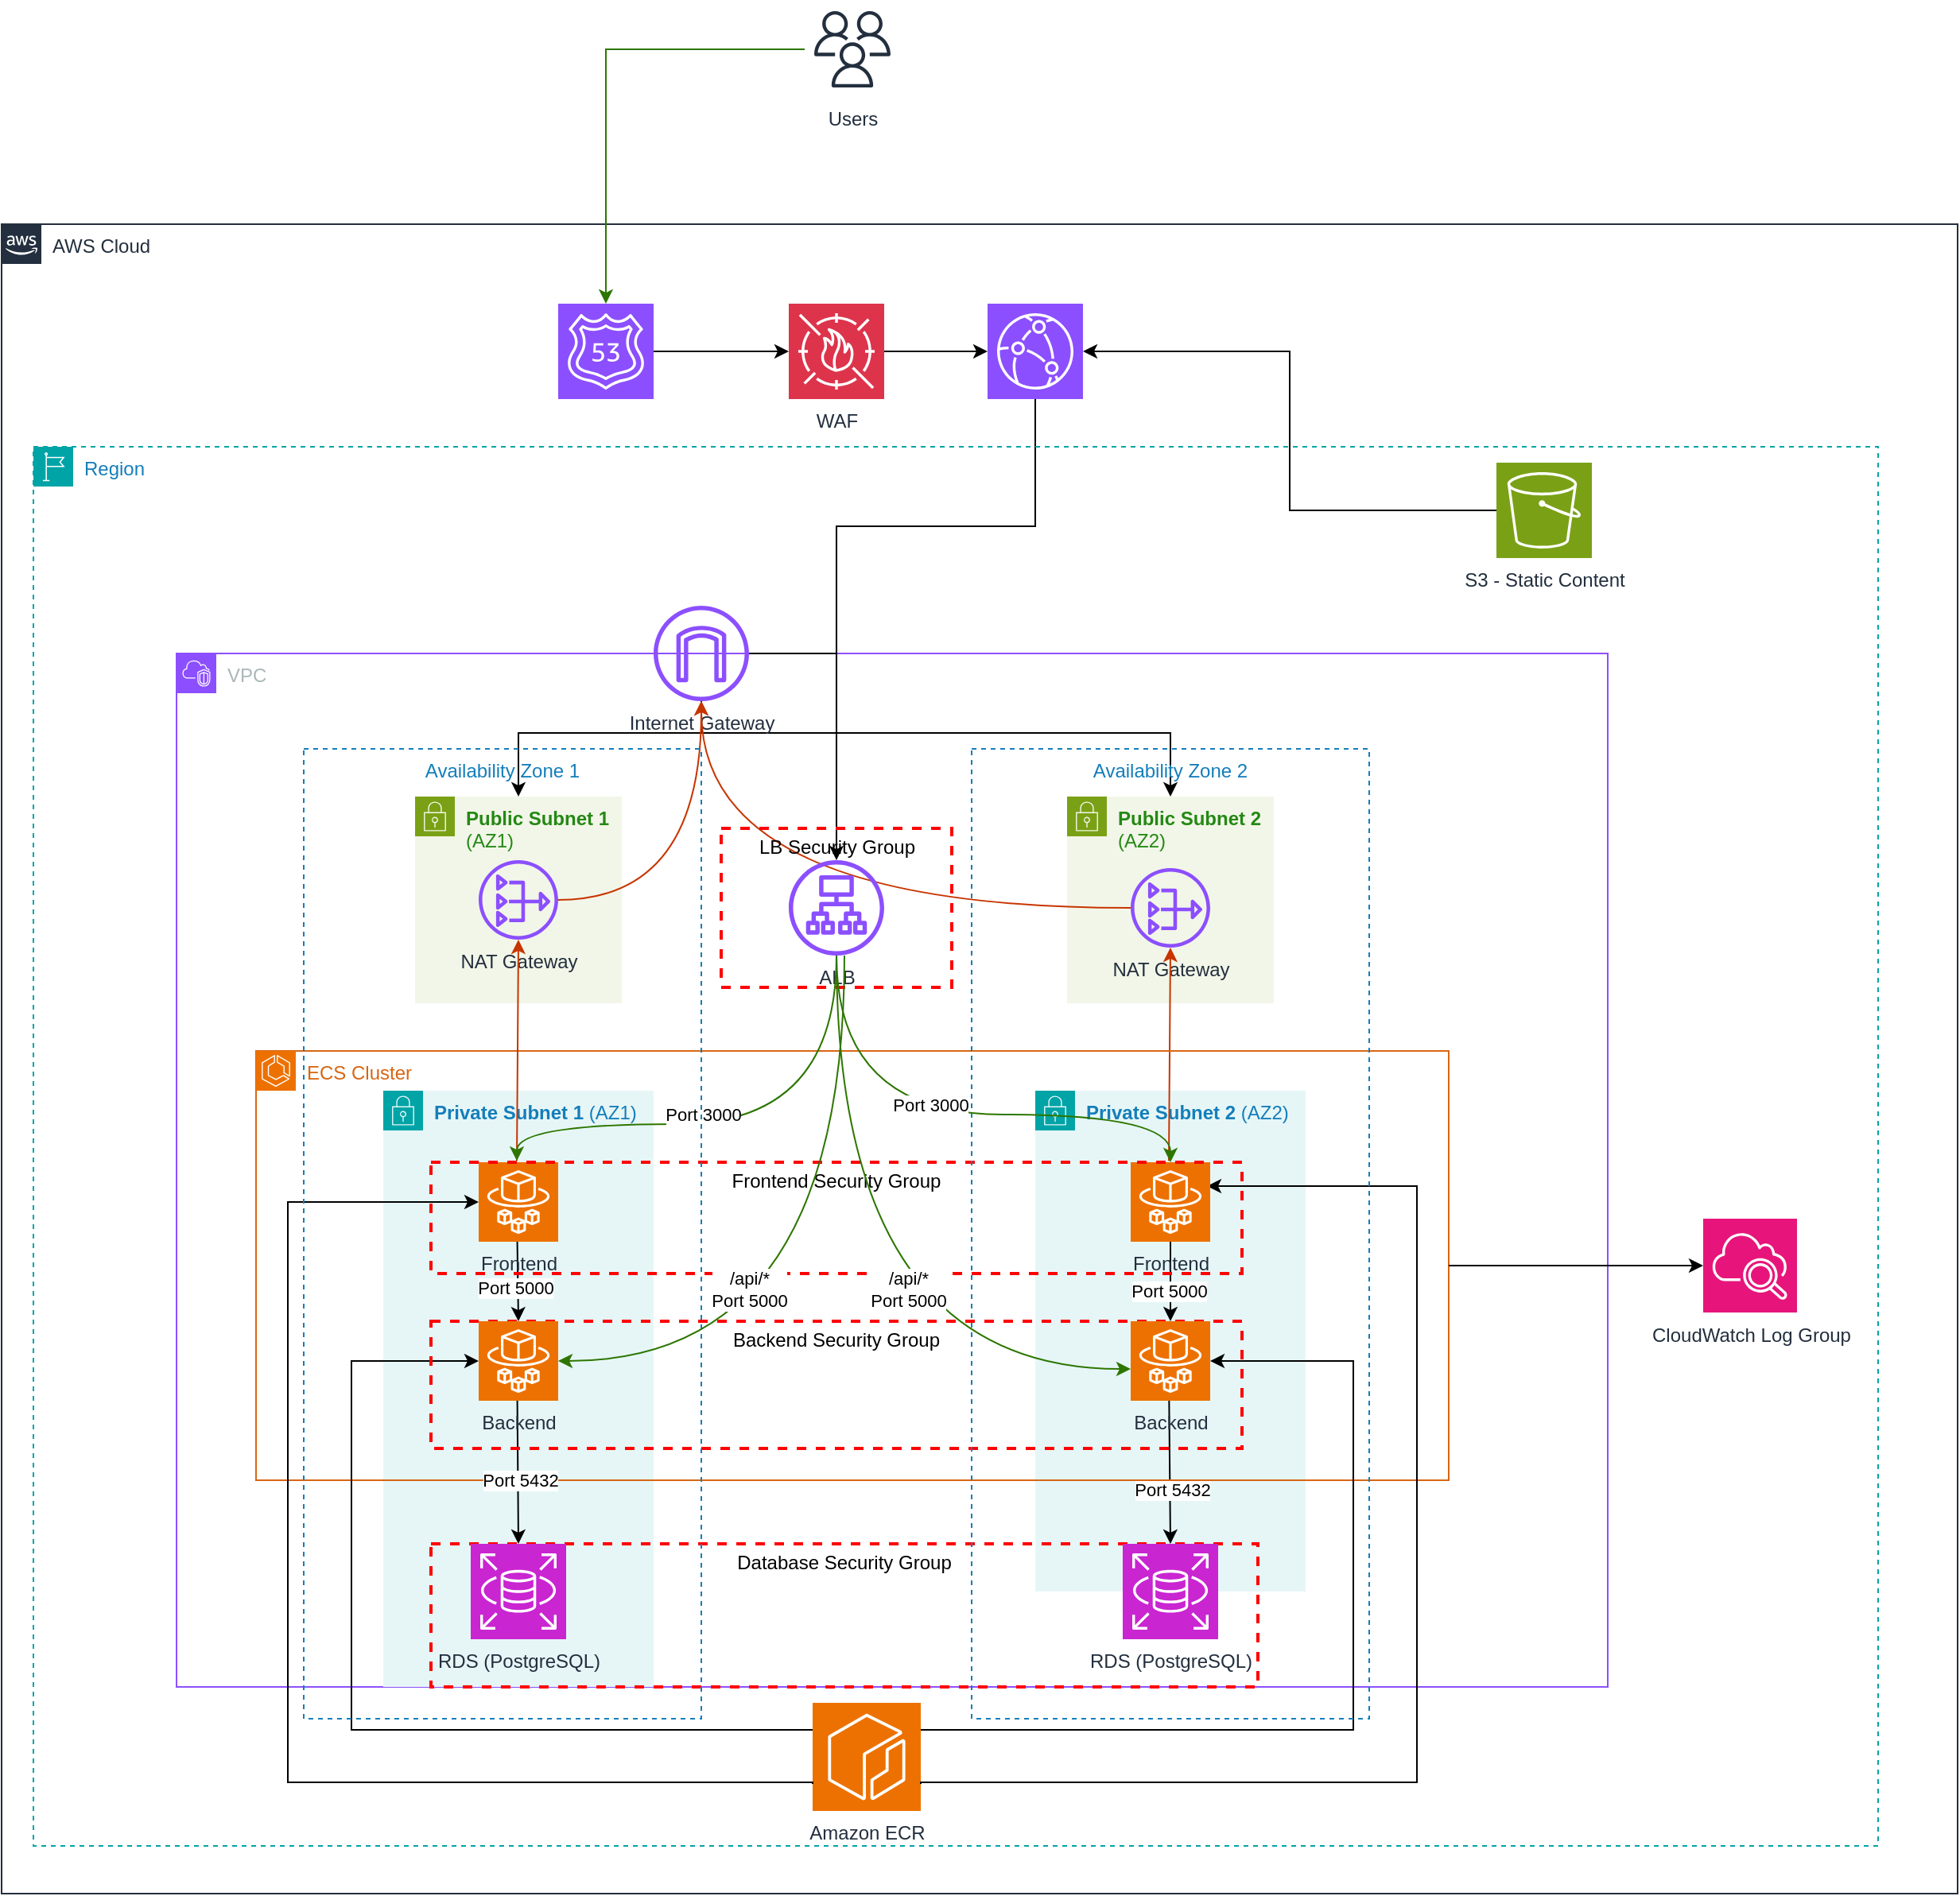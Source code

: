 <mxfile version="24.8.4">
  <diagram name="Page-1" id="Orn4dkLXJ0a9pTUKKvqa">
    <mxGraphModel dx="1777" dy="2013" grid="1" gridSize="10" guides="1" tooltips="1" connect="1" arrows="1" fold="1" page="1" pageScale="1" pageWidth="850" pageHeight="1100" math="0" shadow="0">
      <root>
        <mxCell id="0" />
        <mxCell id="1" parent="0" />
        <mxCell id="jKn0wdBY537JzAj7mOmA-48" value="AWS Cloud" style="points=[[0,0],[0.25,0],[0.5,0],[0.75,0],[1,0],[1,0.25],[1,0.5],[1,0.75],[1,1],[0.75,1],[0.5,1],[0.25,1],[0,1],[0,0.75],[0,0.5],[0,0.25]];outlineConnect=0;gradientColor=none;html=1;whiteSpace=wrap;fontSize=12;fontStyle=0;container=1;pointerEvents=0;collapsible=0;recursiveResize=0;shape=mxgraph.aws4.group;grIcon=mxgraph.aws4.group_aws_cloud_alt;strokeColor=#232F3E;fillColor=none;verticalAlign=top;align=left;spacingLeft=30;fontColor=#232F3E;dashed=0;" vertex="1" parent="1">
          <mxGeometry x="-110" y="-80" width="1230" height="1050" as="geometry" />
        </mxCell>
        <mxCell id="jKn0wdBY537JzAj7mOmA-49" value="Amazon ECR" style="sketch=0;points=[[0,0,0],[0.25,0,0],[0.5,0,0],[0.75,0,0],[1,0,0],[0,1,0],[0.25,1,0],[0.5,1,0],[0.75,1,0],[1,1,0],[0,0.25,0],[0,0.5,0],[0,0.75,0],[1,0.25,0],[1,0.5,0],[1,0.75,0]];outlineConnect=0;fontColor=#232F3E;fillColor=#ED7100;strokeColor=#ffffff;dashed=0;verticalLabelPosition=bottom;verticalAlign=top;align=center;html=1;fontSize=12;fontStyle=0;aspect=fixed;shape=mxgraph.aws4.resourceIcon;resIcon=mxgraph.aws4.ecr;" vertex="1" parent="jKn0wdBY537JzAj7mOmA-48">
          <mxGeometry x="510" y="930" width="68" height="68" as="geometry" />
        </mxCell>
        <mxCell id="jKn0wdBY537JzAj7mOmA-79" value="" style="edgeStyle=orthogonalEdgeStyle;rounded=0;orthogonalLoop=1;jettySize=auto;html=1;" edge="1" parent="jKn0wdBY537JzAj7mOmA-48" source="jKn0wdBY537JzAj7mOmA-68" target="jKn0wdBY537JzAj7mOmA-65">
          <mxGeometry relative="1" as="geometry" />
        </mxCell>
        <mxCell id="jKn0wdBY537JzAj7mOmA-68" value="WAF" style="sketch=0;points=[[0,0,0],[0.25,0,0],[0.5,0,0],[0.75,0,0],[1,0,0],[0,1,0],[0.25,1,0],[0.5,1,0],[0.75,1,0],[1,1,0],[0,0.25,0],[0,0.5,0],[0,0.75,0],[1,0.25,0],[1,0.5,0],[1,0.75,0]];outlineConnect=0;fontColor=#232F3E;fillColor=#DD344C;strokeColor=#ffffff;dashed=0;verticalLabelPosition=bottom;verticalAlign=top;align=center;html=1;fontSize=12;fontStyle=0;aspect=fixed;shape=mxgraph.aws4.resourceIcon;resIcon=mxgraph.aws4.waf;" vertex="1" parent="jKn0wdBY537JzAj7mOmA-48">
          <mxGeometry x="495" y="50" width="60" height="60" as="geometry" />
        </mxCell>
        <mxCell id="jKn0wdBY537JzAj7mOmA-1" value="VPC" style="points=[[0,0],[0.25,0],[0.5,0],[0.75,0],[1,0],[1,0.25],[1,0.5],[1,0.75],[1,1],[0.75,1],[0.5,1],[0.25,1],[0,1],[0,0.75],[0,0.5],[0,0.25]];outlineConnect=0;gradientColor=none;html=1;whiteSpace=wrap;fontSize=12;fontStyle=0;container=1;pointerEvents=0;collapsible=0;recursiveResize=0;shape=mxgraph.aws4.group;grIcon=mxgraph.aws4.group_vpc2;strokeColor=#8C4FFF;fillColor=none;verticalAlign=top;align=left;spacingLeft=30;fontColor=#AAB7B8;dashed=0;" vertex="1" parent="jKn0wdBY537JzAj7mOmA-48">
          <mxGeometry x="110" y="270" width="900" height="650" as="geometry" />
        </mxCell>
        <mxCell id="jKn0wdBY537JzAj7mOmA-5" value="&lt;strong&gt;Private Subnet 1&lt;/strong&gt; (AZ1)" style="points=[[0,0],[0.25,0],[0.5,0],[0.75,0],[1,0],[1,0.25],[1,0.5],[1,0.75],[1,1],[0.75,1],[0.5,1],[0.25,1],[0,1],[0,0.75],[0,0.5],[0,0.25]];outlineConnect=0;gradientColor=none;html=1;whiteSpace=wrap;fontSize=12;fontStyle=0;container=1;pointerEvents=0;collapsible=0;recursiveResize=0;shape=mxgraph.aws4.group;grIcon=mxgraph.aws4.group_security_group;grStroke=0;strokeColor=#00A4A6;fillColor=#E6F6F7;verticalAlign=top;align=left;spacingLeft=30;fontColor=#147EBA;dashed=0;" vertex="1" parent="jKn0wdBY537JzAj7mOmA-1">
          <mxGeometry x="130" y="275" width="170" height="375" as="geometry" />
        </mxCell>
        <mxCell id="jKn0wdBY537JzAj7mOmA-4" value="&lt;strong&gt;Private Subnet 2&lt;/strong&gt; (AZ2)" style="points=[[0,0],[0.25,0],[0.5,0],[0.75,0],[1,0],[1,0.25],[1,0.5],[1,0.75],[1,1],[0.75,1],[0.5,1],[0.25,1],[0,1],[0,0.75],[0,0.5],[0,0.25]];outlineConnect=0;gradientColor=none;html=1;whiteSpace=wrap;fontSize=12;fontStyle=0;container=1;pointerEvents=0;collapsible=0;recursiveResize=0;shape=mxgraph.aws4.group;grIcon=mxgraph.aws4.group_security_group;grStroke=0;strokeColor=#00A4A6;fillColor=#E6F6F7;verticalAlign=top;align=left;spacingLeft=30;fontColor=#147EBA;dashed=0;" vertex="1" parent="jKn0wdBY537JzAj7mOmA-1">
          <mxGeometry x="540" y="275" width="170" height="315" as="geometry" />
        </mxCell>
        <mxCell id="jKn0wdBY537JzAj7mOmA-41" value="" style="edgeStyle=orthogonalEdgeStyle;rounded=0;orthogonalLoop=1;jettySize=auto;html=1;" edge="1" parent="jKn0wdBY537JzAj7mOmA-4" target="jKn0wdBY537JzAj7mOmA-39">
          <mxGeometry relative="1" as="geometry">
            <mxPoint x="84" y="175.91" as="sourcePoint" />
          </mxGeometry>
        </mxCell>
        <mxCell id="jKn0wdBY537JzAj7mOmA-43" value="Port 5432" style="edgeLabel;html=1;align=center;verticalAlign=middle;resizable=0;points=[];" vertex="1" connectable="0" parent="jKn0wdBY537JzAj7mOmA-41">
          <mxGeometry x="0.379" y="1" relative="1" as="geometry">
            <mxPoint as="offset" />
          </mxGeometry>
        </mxCell>
        <mxCell id="jKn0wdBY537JzAj7mOmA-3" value="&lt;strong&gt;Public Subnet 1&lt;/strong&gt; (AZ1)" style="points=[[0,0],[0.25,0],[0.5,0],[0.75,0],[1,0],[1,0.25],[1,0.5],[1,0.75],[1,1],[0.75,1],[0.5,1],[0.25,1],[0,1],[0,0.75],[0,0.5],[0,0.25]];outlineConnect=0;gradientColor=none;html=1;whiteSpace=wrap;fontSize=12;fontStyle=0;container=1;pointerEvents=0;collapsible=0;recursiveResize=0;shape=mxgraph.aws4.group;grIcon=mxgraph.aws4.group_security_group;grStroke=0;strokeColor=#7AA116;fillColor=#F2F6E8;verticalAlign=top;align=left;spacingLeft=30;fontColor=#248814;dashed=0;" vertex="1" parent="jKn0wdBY537JzAj7mOmA-1">
          <mxGeometry x="150" y="90" width="130" height="130" as="geometry" />
        </mxCell>
        <mxCell id="jKn0wdBY537JzAj7mOmA-7" value="NAT Gateway" style="sketch=0;outlineConnect=0;fontColor=#232F3E;gradientColor=none;fillColor=#8C4FFF;strokeColor=none;dashed=0;verticalLabelPosition=bottom;verticalAlign=top;align=center;html=1;fontSize=12;fontStyle=0;aspect=fixed;pointerEvents=1;shape=mxgraph.aws4.nat_gateway;" vertex="1" parent="jKn0wdBY537JzAj7mOmA-3">
          <mxGeometry x="40" y="40" width="50" height="50" as="geometry" />
        </mxCell>
        <mxCell id="jKn0wdBY537JzAj7mOmA-2" value="&lt;strong&gt;Public Subnet 2&lt;/strong&gt; (AZ2)" style="points=[[0,0],[0.25,0],[0.5,0],[0.75,0],[1,0],[1,0.25],[1,0.5],[1,0.75],[1,1],[0.75,1],[0.5,1],[0.25,1],[0,1],[0,0.75],[0,0.5],[0,0.25]];outlineConnect=0;gradientColor=none;html=1;whiteSpace=wrap;fontSize=12;fontStyle=0;container=1;pointerEvents=0;collapsible=0;recursiveResize=0;shape=mxgraph.aws4.group;grIcon=mxgraph.aws4.group_security_group;grStroke=0;strokeColor=#7AA116;fillColor=#F2F6E8;verticalAlign=top;align=left;spacingLeft=30;fontColor=#248814;dashed=0;" vertex="1" parent="jKn0wdBY537JzAj7mOmA-1">
          <mxGeometry x="560" y="90" width="130" height="130" as="geometry" />
        </mxCell>
        <mxCell id="jKn0wdBY537JzAj7mOmA-8" value="NAT Gateway" style="sketch=0;outlineConnect=0;fontColor=#232F3E;gradientColor=none;fillColor=#8C4FFF;strokeColor=none;dashed=0;verticalLabelPosition=bottom;verticalAlign=top;align=center;html=1;fontSize=12;fontStyle=0;aspect=fixed;pointerEvents=1;shape=mxgraph.aws4.nat_gateway;" vertex="1" parent="jKn0wdBY537JzAj7mOmA-2">
          <mxGeometry x="40" y="45" width="50" height="50" as="geometry" />
        </mxCell>
        <mxCell id="jKn0wdBY537JzAj7mOmA-11" style="edgeStyle=orthogonalEdgeStyle;rounded=0;orthogonalLoop=1;jettySize=auto;html=1;" edge="1" parent="jKn0wdBY537JzAj7mOmA-1" source="jKn0wdBY537JzAj7mOmA-6" target="jKn0wdBY537JzAj7mOmA-3">
          <mxGeometry relative="1" as="geometry">
            <Array as="points">
              <mxPoint x="415" y="50" />
              <mxPoint x="215" y="50" />
            </Array>
          </mxGeometry>
        </mxCell>
        <mxCell id="jKn0wdBY537JzAj7mOmA-12" style="edgeStyle=orthogonalEdgeStyle;rounded=0;orthogonalLoop=1;jettySize=auto;html=1;" edge="1" parent="jKn0wdBY537JzAj7mOmA-1" source="jKn0wdBY537JzAj7mOmA-6" target="jKn0wdBY537JzAj7mOmA-2">
          <mxGeometry relative="1" as="geometry">
            <Array as="points">
              <mxPoint x="330" y="50" />
              <mxPoint x="625" y="50" />
            </Array>
          </mxGeometry>
        </mxCell>
        <mxCell id="jKn0wdBY537JzAj7mOmA-6" value="Internet Gateway" style="sketch=0;outlineConnect=0;fontColor=#232F3E;gradientColor=none;fillColor=#8C4FFF;strokeColor=none;dashed=0;verticalLabelPosition=bottom;verticalAlign=top;align=center;html=1;fontSize=12;fontStyle=0;aspect=fixed;pointerEvents=1;shape=mxgraph.aws4.internet_gateway;" vertex="1" parent="jKn0wdBY537JzAj7mOmA-1">
          <mxGeometry x="300" y="-30" width="60" height="60" as="geometry" />
        </mxCell>
        <mxCell id="jKn0wdBY537JzAj7mOmA-14" style="edgeStyle=orthogonalEdgeStyle;rounded=0;orthogonalLoop=1;jettySize=auto;html=1;fillColor=#fa6800;strokeColor=#C73500;" edge="1" parent="jKn0wdBY537JzAj7mOmA-1" target="jKn0wdBY537JzAj7mOmA-8">
          <mxGeometry relative="1" as="geometry">
            <mxPoint x="624" y="319.09" as="sourcePoint" />
          </mxGeometry>
        </mxCell>
        <mxCell id="jKn0wdBY537JzAj7mOmA-17" value="ECS Cluster" style="points=[[0,0],[0.25,0],[0.5,0],[0.75,0],[1,0],[1,0.25],[1,0.5],[1,0.75],[1,1],[0.75,1],[0.5,1],[0.25,1],[0,1],[0,0.75],[0,0.5],[0,0.25]];outlineConnect=0;gradientColor=none;html=1;whiteSpace=wrap;fontSize=12;fontStyle=0;container=1;pointerEvents=0;collapsible=0;recursiveResize=0;shape=mxgraph.aws4.group;grIcon=mxgraph.aws4.group_ec2_instance_contents;strokeColor=#D86613;fillColor=none;verticalAlign=top;align=left;spacingLeft=30;fontColor=#D86613;dashed=0;" vertex="1" parent="jKn0wdBY537JzAj7mOmA-1">
          <mxGeometry x="50" y="250" width="750" height="270" as="geometry" />
        </mxCell>
        <mxCell id="jKn0wdBY537JzAj7mOmA-15" value="" style="sketch=0;points=[[0,0,0],[0.25,0,0],[0.5,0,0],[0.75,0,0],[1,0,0],[0,1,0],[0.25,1,0],[0.5,1,0],[0.75,1,0],[1,1,0],[0,0.25,0],[0,0.5,0],[0,0.75,0],[1,0.25,0],[1,0.5,0],[1,0.75,0]];outlineConnect=0;fontColor=#232F3E;fillColor=#ED7100;strokeColor=#ffffff;dashed=0;verticalLabelPosition=bottom;verticalAlign=top;align=center;html=1;fontSize=12;fontStyle=0;aspect=fixed;shape=mxgraph.aws4.resourceIcon;resIcon=mxgraph.aws4.ecs;" vertex="1" parent="jKn0wdBY537JzAj7mOmA-17">
          <mxGeometry width="25" height="25" as="geometry" />
        </mxCell>
        <mxCell id="jKn0wdBY537JzAj7mOmA-71" value="" style="edgeStyle=orthogonalEdgeStyle;rounded=0;orthogonalLoop=1;jettySize=auto;html=1;entryX=0.5;entryY=0;entryDx=0;entryDy=0;entryPerimeter=0;" edge="1" parent="jKn0wdBY537JzAj7mOmA-17" target="jKn0wdBY537JzAj7mOmA-89">
          <mxGeometry relative="1" as="geometry">
            <mxPoint x="164" y="99.91" as="sourcePoint" />
            <mxPoint x="164" y="150.09" as="targetPoint" />
          </mxGeometry>
        </mxCell>
        <mxCell id="jKn0wdBY537JzAj7mOmA-97" value="Port 5000" style="edgeLabel;html=1;align=center;verticalAlign=middle;resizable=0;points=[];" vertex="1" connectable="0" parent="jKn0wdBY537JzAj7mOmA-71">
          <mxGeometry x="0.398" y="-2" relative="1" as="geometry">
            <mxPoint as="offset" />
          </mxGeometry>
        </mxCell>
        <mxCell id="jKn0wdBY537JzAj7mOmA-40" value="" style="edgeStyle=orthogonalEdgeStyle;rounded=0;orthogonalLoop=1;jettySize=auto;html=1;" edge="1" parent="jKn0wdBY537JzAj7mOmA-1" target="jKn0wdBY537JzAj7mOmA-38">
          <mxGeometry relative="1" as="geometry">
            <mxPoint x="214" y="430.91" as="sourcePoint" />
          </mxGeometry>
        </mxCell>
        <mxCell id="jKn0wdBY537JzAj7mOmA-42" value="Port 5432" style="edgeLabel;html=1;align=center;verticalAlign=middle;resizable=0;points=[];" vertex="1" connectable="0" parent="jKn0wdBY537JzAj7mOmA-40">
          <mxGeometry x="0.379" y="1" relative="1" as="geometry">
            <mxPoint as="offset" />
          </mxGeometry>
        </mxCell>
        <mxCell id="jKn0wdBY537JzAj7mOmA-59" style="edgeStyle=orthogonalEdgeStyle;rounded=0;orthogonalLoop=1;jettySize=auto;html=1;curved=1;fillColor=#fa6800;strokeColor=#C73500;" edge="1" parent="jKn0wdBY537JzAj7mOmA-1" source="jKn0wdBY537JzAj7mOmA-7" target="jKn0wdBY537JzAj7mOmA-6">
          <mxGeometry relative="1" as="geometry" />
        </mxCell>
        <mxCell id="jKn0wdBY537JzAj7mOmA-60" style="edgeStyle=orthogonalEdgeStyle;rounded=0;orthogonalLoop=1;jettySize=auto;html=1;curved=1;fillColor=#fa6800;strokeColor=#C73500;" edge="1" parent="jKn0wdBY537JzAj7mOmA-1" source="jKn0wdBY537JzAj7mOmA-8" target="jKn0wdBY537JzAj7mOmA-6">
          <mxGeometry relative="1" as="geometry" />
        </mxCell>
        <mxCell id="jKn0wdBY537JzAj7mOmA-13" style="edgeStyle=orthogonalEdgeStyle;rounded=0;orthogonalLoop=1;jettySize=auto;html=1;fillColor=#fa6800;strokeColor=#C73500;" edge="1" parent="jKn0wdBY537JzAj7mOmA-1" target="jKn0wdBY537JzAj7mOmA-7">
          <mxGeometry relative="1" as="geometry">
            <mxPoint x="214" y="319.09" as="sourcePoint" />
          </mxGeometry>
        </mxCell>
        <mxCell id="jKn0wdBY537JzAj7mOmA-10" value="ALB" style="sketch=0;outlineConnect=0;fontColor=#232F3E;gradientColor=none;fillColor=#8C4FFF;strokeColor=none;dashed=0;verticalLabelPosition=bottom;verticalAlign=top;align=center;html=1;fontSize=12;fontStyle=0;aspect=fixed;pointerEvents=1;shape=mxgraph.aws4.application_load_balancer;" vertex="1" parent="jKn0wdBY537JzAj7mOmA-1">
          <mxGeometry x="385" y="130" width="60" height="60" as="geometry" />
        </mxCell>
        <mxCell id="jKn0wdBY537JzAj7mOmA-28" style="edgeStyle=orthogonalEdgeStyle;rounded=0;orthogonalLoop=1;jettySize=auto;html=1;curved=1;fillColor=#60a917;strokeColor=#2D7600;" edge="1" parent="jKn0wdBY537JzAj7mOmA-1" source="jKn0wdBY537JzAj7mOmA-10">
          <mxGeometry relative="1" as="geometry">
            <mxPoint x="214" y="319.09" as="targetPoint" />
            <Array as="points">
              <mxPoint x="415" y="296" />
            </Array>
          </mxGeometry>
        </mxCell>
        <mxCell id="jKn0wdBY537JzAj7mOmA-34" value="Port 3000" style="edgeLabel;html=1;align=center;verticalAlign=middle;resizable=0;points=[];" vertex="1" connectable="0" parent="jKn0wdBY537JzAj7mOmA-28">
          <mxGeometry x="0.046" y="-6" relative="1" as="geometry">
            <mxPoint x="-18" as="offset" />
          </mxGeometry>
        </mxCell>
        <mxCell id="jKn0wdBY537JzAj7mOmA-50" style="edgeStyle=orthogonalEdgeStyle;rounded=0;orthogonalLoop=1;jettySize=auto;html=1;exitX=0;exitY=0.75;exitDx=0;exitDy=0;exitPerimeter=0;entryX=0;entryY=0.5;entryDx=0;entryDy=0;entryPerimeter=0;" edge="1" parent="jKn0wdBY537JzAj7mOmA-48" source="jKn0wdBY537JzAj7mOmA-49" target="jKn0wdBY537JzAj7mOmA-86">
          <mxGeometry relative="1" as="geometry">
            <mxPoint x="300" y="605.048" as="targetPoint" />
            <Array as="points">
              <mxPoint x="180" y="980" />
              <mxPoint x="180" y="615" />
            </Array>
          </mxGeometry>
        </mxCell>
        <mxCell id="jKn0wdBY537JzAj7mOmA-51" style="edgeStyle=orthogonalEdgeStyle;rounded=0;orthogonalLoop=1;jettySize=auto;html=1;exitX=0;exitY=0.25;exitDx=0;exitDy=0;exitPerimeter=0;entryX=0;entryY=0.5;entryDx=0;entryDy=0;entryPerimeter=0;" edge="1" parent="jKn0wdBY537JzAj7mOmA-48" source="jKn0wdBY537JzAj7mOmA-49" target="jKn0wdBY537JzAj7mOmA-89">
          <mxGeometry relative="1" as="geometry">
            <mxPoint x="300" y="686.0" as="targetPoint" />
            <Array as="points">
              <mxPoint x="220" y="947" />
              <mxPoint x="220" y="715" />
            </Array>
          </mxGeometry>
        </mxCell>
        <mxCell id="jKn0wdBY537JzAj7mOmA-52" style="edgeStyle=orthogonalEdgeStyle;rounded=0;orthogonalLoop=1;jettySize=auto;html=1;exitX=1;exitY=0.75;exitDx=0;exitDy=0;exitPerimeter=0;" edge="1" parent="jKn0wdBY537JzAj7mOmA-48" source="jKn0wdBY537JzAj7mOmA-49">
          <mxGeometry relative="1" as="geometry">
            <mxPoint x="758.0" y="605.048" as="targetPoint" />
            <Array as="points">
              <mxPoint x="890" y="980" />
              <mxPoint x="890" y="605" />
            </Array>
          </mxGeometry>
        </mxCell>
        <mxCell id="jKn0wdBY537JzAj7mOmA-62" style="edgeStyle=orthogonalEdgeStyle;rounded=0;orthogonalLoop=1;jettySize=auto;html=1;exitX=1;exitY=0.5;exitDx=0;exitDy=0;" edge="1" parent="jKn0wdBY537JzAj7mOmA-48" source="jKn0wdBY537JzAj7mOmA-17" target="jKn0wdBY537JzAj7mOmA-61">
          <mxGeometry relative="1" as="geometry" />
        </mxCell>
        <mxCell id="jKn0wdBY537JzAj7mOmA-69" style="edgeStyle=orthogonalEdgeStyle;rounded=0;orthogonalLoop=1;jettySize=auto;html=1;exitX=1;exitY=0.25;exitDx=0;exitDy=0;exitPerimeter=0;entryX=1;entryY=0.5;entryDx=0;entryDy=0;entryPerimeter=0;" edge="1" parent="jKn0wdBY537JzAj7mOmA-48" source="jKn0wdBY537JzAj7mOmA-49" target="jKn0wdBY537JzAj7mOmA-90">
          <mxGeometry relative="1" as="geometry">
            <mxPoint x="758.0" y="686.0" as="targetPoint" />
            <Array as="points">
              <mxPoint x="850" y="947" />
              <mxPoint x="850" y="715" />
            </Array>
          </mxGeometry>
        </mxCell>
        <mxCell id="jKn0wdBY537JzAj7mOmA-80" style="edgeStyle=orthogonalEdgeStyle;rounded=0;orthogonalLoop=1;jettySize=auto;html=1;" edge="1" parent="jKn0wdBY537JzAj7mOmA-48" source="jKn0wdBY537JzAj7mOmA-65" target="jKn0wdBY537JzAj7mOmA-10">
          <mxGeometry relative="1" as="geometry">
            <Array as="points">
              <mxPoint x="650" y="190" />
              <mxPoint x="525" y="190" />
            </Array>
          </mxGeometry>
        </mxCell>
        <mxCell id="jKn0wdBY537JzAj7mOmA-65" value="" style="sketch=0;points=[[0,0,0],[0.25,0,0],[0.5,0,0],[0.75,0,0],[1,0,0],[0,1,0],[0.25,1,0],[0.5,1,0],[0.75,1,0],[1,1,0],[0,0.25,0],[0,0.5,0],[0,0.75,0],[1,0.25,0],[1,0.5,0],[1,0.75,0]];outlineConnect=0;fontColor=#232F3E;fillColor=#8C4FFF;strokeColor=#ffffff;dashed=0;verticalLabelPosition=bottom;verticalAlign=top;align=center;html=1;fontSize=12;fontStyle=0;aspect=fixed;shape=mxgraph.aws4.resourceIcon;resIcon=mxgraph.aws4.cloudfront;" vertex="1" parent="jKn0wdBY537JzAj7mOmA-48">
          <mxGeometry x="620" y="50" width="60" height="60" as="geometry" />
        </mxCell>
        <mxCell id="jKn0wdBY537JzAj7mOmA-75" style="edgeStyle=orthogonalEdgeStyle;rounded=0;orthogonalLoop=1;jettySize=auto;html=1;entryX=1;entryY=0.5;entryDx=0;entryDy=0;entryPerimeter=0;" edge="1" parent="jKn0wdBY537JzAj7mOmA-48" source="jKn0wdBY537JzAj7mOmA-67" target="jKn0wdBY537JzAj7mOmA-65">
          <mxGeometry relative="1" as="geometry" />
        </mxCell>
        <mxCell id="jKn0wdBY537JzAj7mOmA-78" value="" style="edgeStyle=orthogonalEdgeStyle;rounded=0;orthogonalLoop=1;jettySize=auto;html=1;" edge="1" parent="jKn0wdBY537JzAj7mOmA-48" source="jKn0wdBY537JzAj7mOmA-77" target="jKn0wdBY537JzAj7mOmA-68">
          <mxGeometry relative="1" as="geometry" />
        </mxCell>
        <mxCell id="jKn0wdBY537JzAj7mOmA-77" value="" style="sketch=0;points=[[0,0,0],[0.25,0,0],[0.5,0,0],[0.75,0,0],[1,0,0],[0,1,0],[0.25,1,0],[0.5,1,0],[0.75,1,0],[1,1,0],[0,0.25,0],[0,0.5,0],[0,0.75,0],[1,0.25,0],[1,0.5,0],[1,0.75,0]];outlineConnect=0;fontColor=#232F3E;fillColor=#8C4FFF;strokeColor=#ffffff;dashed=0;verticalLabelPosition=bottom;verticalAlign=top;align=center;html=1;fontSize=12;fontStyle=0;aspect=fixed;shape=mxgraph.aws4.resourceIcon;resIcon=mxgraph.aws4.route_53;" vertex="1" parent="jKn0wdBY537JzAj7mOmA-48">
          <mxGeometry x="350" y="50" width="60" height="60" as="geometry" />
        </mxCell>
        <mxCell id="jKn0wdBY537JzAj7mOmA-47" value="Region" style="points=[[0,0],[0.25,0],[0.5,0],[0.75,0],[1,0],[1,0.25],[1,0.5],[1,0.75],[1,1],[0.75,1],[0.5,1],[0.25,1],[0,1],[0,0.75],[0,0.5],[0,0.25]];outlineConnect=0;gradientColor=none;html=1;whiteSpace=wrap;fontSize=12;fontStyle=0;container=1;pointerEvents=0;collapsible=0;recursiveResize=0;shape=mxgraph.aws4.group;grIcon=mxgraph.aws4.group_region;strokeColor=#00A4A6;fillColor=none;verticalAlign=top;align=left;spacingLeft=30;fontColor=#147EBA;dashed=1;" vertex="1" parent="jKn0wdBY537JzAj7mOmA-48">
          <mxGeometry x="20" y="140" width="1160" height="880" as="geometry" />
        </mxCell>
        <mxCell id="jKn0wdBY537JzAj7mOmA-83" value="Database Security Group" style="fontStyle=0;verticalAlign=top;align=center;spacingTop=-2;fillColor=none;rounded=0;whiteSpace=wrap;html=1;strokeColor=#FF0000;strokeWidth=2;dashed=1;container=1;collapsible=0;expand=0;recursiveResize=0;" vertex="1" parent="jKn0wdBY537JzAj7mOmA-47">
          <mxGeometry x="250" y="690" width="520" height="90" as="geometry" />
        </mxCell>
        <mxCell id="jKn0wdBY537JzAj7mOmA-38" value="RDS&amp;nbsp;(PostgreSQL)" style="sketch=0;points=[[0,0,0],[0.25,0,0],[0.5,0,0],[0.75,0,0],[1,0,0],[0,1,0],[0.25,1,0],[0.5,1,0],[0.75,1,0],[1,1,0],[0,0.25,0],[0,0.5,0],[0,0.75,0],[1,0.25,0],[1,0.5,0],[1,0.75,0]];outlineConnect=0;fontColor=#232F3E;fillColor=#C925D1;strokeColor=#ffffff;dashed=0;verticalLabelPosition=bottom;verticalAlign=top;align=center;html=1;fontSize=12;fontStyle=0;aspect=fixed;shape=mxgraph.aws4.resourceIcon;resIcon=mxgraph.aws4.rds;" vertex="1" parent="jKn0wdBY537JzAj7mOmA-83">
          <mxGeometry x="25" width="60" height="60" as="geometry" />
        </mxCell>
        <mxCell id="jKn0wdBY537JzAj7mOmA-39" value="RDS&amp;nbsp;(PostgreSQL)" style="sketch=0;points=[[0,0,0],[0.25,0,0],[0.5,0,0],[0.75,0,0],[1,0,0],[0,1,0],[0.25,1,0],[0.5,1,0],[0.75,1,0],[1,1,0],[0,0.25,0],[0,0.5,0],[0,0.75,0],[1,0.25,0],[1,0.5,0],[1,0.75,0]];outlineConnect=0;fontColor=#232F3E;fillColor=#C925D1;strokeColor=#ffffff;dashed=0;verticalLabelPosition=bottom;verticalAlign=top;align=center;html=1;fontSize=12;fontStyle=0;aspect=fixed;shape=mxgraph.aws4.resourceIcon;resIcon=mxgraph.aws4.rds;" vertex="1" parent="jKn0wdBY537JzAj7mOmA-83">
          <mxGeometry x="435" width="60" height="60" as="geometry" />
        </mxCell>
        <mxCell id="jKn0wdBY537JzAj7mOmA-67" value="S3 - Static Content" style="sketch=0;points=[[0,0,0],[0.25,0,0],[0.5,0,0],[0.75,0,0],[1,0,0],[0,1,0],[0.25,1,0],[0.5,1,0],[0.75,1,0],[1,1,0],[0,0.25,0],[0,0.5,0],[0,0.75,0],[1,0.25,0],[1,0.5,0],[1,0.75,0]];outlineConnect=0;fontColor=#232F3E;fillColor=#7AA116;strokeColor=#ffffff;dashed=0;verticalLabelPosition=bottom;verticalAlign=top;align=center;html=1;fontSize=12;fontStyle=0;aspect=fixed;shape=mxgraph.aws4.resourceIcon;resIcon=mxgraph.aws4.s3;" vertex="1" parent="jKn0wdBY537JzAj7mOmA-47">
          <mxGeometry x="920" y="10" width="60" height="60" as="geometry" />
        </mxCell>
        <mxCell id="jKn0wdBY537JzAj7mOmA-96" value="" style="edgeStyle=orthogonalEdgeStyle;rounded=0;orthogonalLoop=1;jettySize=auto;html=1;" edge="1" parent="jKn0wdBY537JzAj7mOmA-47" source="jKn0wdBY537JzAj7mOmA-88" target="jKn0wdBY537JzAj7mOmA-90">
          <mxGeometry relative="1" as="geometry" />
        </mxCell>
        <mxCell id="jKn0wdBY537JzAj7mOmA-98" value="Port 5000" style="edgeLabel;html=1;align=center;verticalAlign=middle;resizable=0;points=[];" vertex="1" connectable="0" parent="jKn0wdBY537JzAj7mOmA-96">
          <mxGeometry x="0.278" y="-1" relative="1" as="geometry">
            <mxPoint y="-1" as="offset" />
          </mxGeometry>
        </mxCell>
        <mxCell id="jKn0wdBY537JzAj7mOmA-88" value="Frontend" style="sketch=0;points=[[0,0,0],[0.25,0,0],[0.5,0,0],[0.75,0,0],[1,0,0],[0,1,0],[0.25,1,0],[0.5,1,0],[0.75,1,0],[1,1,0],[0,0.25,0],[0,0.5,0],[0,0.75,0],[1,0.25,0],[1,0.5,0],[1,0.75,0]];outlineConnect=0;fontColor=#232F3E;fillColor=#ED7100;strokeColor=#ffffff;dashed=0;verticalLabelPosition=bottom;verticalAlign=top;align=center;html=1;fontSize=12;fontStyle=0;aspect=fixed;shape=mxgraph.aws4.resourceIcon;resIcon=mxgraph.aws4.fargate;" vertex="1" parent="jKn0wdBY537JzAj7mOmA-47">
          <mxGeometry x="690" y="450" width="50" height="50" as="geometry" />
        </mxCell>
        <mxCell id="jKn0wdBY537JzAj7mOmA-82" value="Backend Security Group" style="fontStyle=0;verticalAlign=top;align=center;spacingTop=-2;fillColor=none;rounded=0;whiteSpace=wrap;html=1;strokeColor=#FF0000;strokeWidth=2;dashed=1;container=1;collapsible=0;expand=0;recursiveResize=0;" vertex="1" parent="jKn0wdBY537JzAj7mOmA-47">
          <mxGeometry x="250" y="550" width="510" height="80" as="geometry" />
        </mxCell>
        <mxCell id="jKn0wdBY537JzAj7mOmA-89" value="Backend" style="sketch=0;points=[[0,0,0],[0.25,0,0],[0.5,0,0],[0.75,0,0],[1,0,0],[0,1,0],[0.25,1,0],[0.5,1,0],[0.75,1,0],[1,1,0],[0,0.25,0],[0,0.5,0],[0,0.75,0],[1,0.25,0],[1,0.5,0],[1,0.75,0]];outlineConnect=0;fontColor=#232F3E;fillColor=#ED7100;strokeColor=#ffffff;dashed=0;verticalLabelPosition=bottom;verticalAlign=top;align=center;html=1;fontSize=12;fontStyle=0;aspect=fixed;shape=mxgraph.aws4.resourceIcon;resIcon=mxgraph.aws4.fargate;" vertex="1" parent="jKn0wdBY537JzAj7mOmA-82">
          <mxGeometry x="30" width="50" height="50" as="geometry" />
        </mxCell>
        <mxCell id="jKn0wdBY537JzAj7mOmA-90" value="Backend" style="sketch=0;points=[[0,0,0],[0.25,0,0],[0.5,0,0],[0.75,0,0],[1,0,0],[0,1,0],[0.25,1,0],[0.5,1,0],[0.75,1,0],[1,1,0],[0,0.25,0],[0,0.5,0],[0,0.75,0],[1,0.25,0],[1,0.5,0],[1,0.75,0]];outlineConnect=0;fontColor=#232F3E;fillColor=#ED7100;strokeColor=#ffffff;dashed=0;verticalLabelPosition=bottom;verticalAlign=top;align=center;html=1;fontSize=12;fontStyle=0;aspect=fixed;shape=mxgraph.aws4.resourceIcon;resIcon=mxgraph.aws4.fargate;" vertex="1" parent="jKn0wdBY537JzAj7mOmA-82">
          <mxGeometry x="440" width="50" height="50" as="geometry" />
        </mxCell>
        <mxCell id="jKn0wdBY537JzAj7mOmA-86" value="Frontend" style="sketch=0;points=[[0,0,0],[0.25,0,0],[0.5,0,0],[0.75,0,0],[1,0,0],[0,1,0],[0.25,1,0],[0.5,1,0],[0.75,1,0],[1,1,0],[0,0.25,0],[0,0.5,0],[0,0.75,0],[1,0.25,0],[1,0.5,0],[1,0.75,0]];outlineConnect=0;fontColor=#232F3E;fillColor=#ED7100;strokeColor=#ffffff;dashed=0;verticalLabelPosition=bottom;verticalAlign=top;align=center;html=1;fontSize=12;fontStyle=0;aspect=fixed;shape=mxgraph.aws4.resourceIcon;resIcon=mxgraph.aws4.fargate;" vertex="1" parent="jKn0wdBY537JzAj7mOmA-47">
          <mxGeometry x="280" y="450" width="50" height="50" as="geometry" />
        </mxCell>
        <mxCell id="jKn0wdBY537JzAj7mOmA-81" value="Frontend Security Group" style="fontStyle=0;verticalAlign=top;align=center;spacingTop=-2;fillColor=none;rounded=0;whiteSpace=wrap;html=1;strokeColor=#FF0000;strokeWidth=2;dashed=1;container=1;collapsible=0;expand=0;recursiveResize=0;" vertex="1" parent="jKn0wdBY537JzAj7mOmA-47">
          <mxGeometry x="250" y="450" width="510" height="70" as="geometry" />
        </mxCell>
        <mxCell id="jKn0wdBY537JzAj7mOmA-84" value="LB Security Group" style="fontStyle=0;verticalAlign=top;align=center;spacingTop=-2;fillColor=none;rounded=0;whiteSpace=wrap;html=1;strokeColor=#FF0000;strokeWidth=2;dashed=1;container=1;collapsible=0;expand=0;recursiveResize=0;" vertex="1" parent="jKn0wdBY537JzAj7mOmA-47">
          <mxGeometry x="432.5" y="240" width="145" height="100" as="geometry" />
        </mxCell>
        <mxCell id="jKn0wdBY537JzAj7mOmA-63" value="Availability Zone 1&lt;div&gt;&lt;br&gt;&lt;/div&gt;" style="fillColor=none;strokeColor=#147EBA;dashed=1;verticalAlign=top;fontStyle=0;fontColor=#147EBA;whiteSpace=wrap;html=1;" vertex="1" parent="jKn0wdBY537JzAj7mOmA-47">
          <mxGeometry x="170" y="190" width="250" height="610" as="geometry" />
        </mxCell>
        <mxCell id="jKn0wdBY537JzAj7mOmA-64" value="Availability Zone 2" style="fillColor=none;strokeColor=#147EBA;dashed=1;verticalAlign=top;fontStyle=0;fontColor=#147EBA;whiteSpace=wrap;html=1;" vertex="1" parent="jKn0wdBY537JzAj7mOmA-47">
          <mxGeometry x="590" y="190" width="250" height="610" as="geometry" />
        </mxCell>
        <mxCell id="jKn0wdBY537JzAj7mOmA-61" value="CloudWatch Log Group" style="sketch=0;points=[[0,0,0],[0.25,0,0],[0.5,0,0],[0.75,0,0],[1,0,0],[0,1,0],[0.25,1,0],[0.5,1,0],[0.75,1,0],[1,1,0],[0,0.25,0],[0,0.5,0],[0,0.75,0],[1,0.25,0],[1,0.5,0],[1,0.75,0]];points=[[0,0,0],[0.25,0,0],[0.5,0,0],[0.75,0,0],[1,0,0],[0,1,0],[0.25,1,0],[0.5,1,0],[0.75,1,0],[1,1,0],[0,0.25,0],[0,0.5,0],[0,0.75,0],[1,0.25,0],[1,0.5,0],[1,0.75,0]];outlineConnect=0;fontColor=#232F3E;fillColor=#E7157B;strokeColor=#ffffff;dashed=0;verticalLabelPosition=bottom;verticalAlign=top;align=center;html=1;fontSize=12;fontStyle=0;aspect=fixed;shape=mxgraph.aws4.resourceIcon;resIcon=mxgraph.aws4.cloudwatch_2;" vertex="1" parent="jKn0wdBY537JzAj7mOmA-47">
          <mxGeometry x="1050" y="485.5" width="59" height="59" as="geometry" />
        </mxCell>
        <mxCell id="jKn0wdBY537JzAj7mOmA-99" style="edgeStyle=orthogonalEdgeStyle;rounded=0;orthogonalLoop=1;jettySize=auto;html=1;entryX=1;entryY=0.5;entryDx=0;entryDy=0;entryPerimeter=0;curved=1;fillColor=#60a917;strokeColor=#2D7600;" edge="1" parent="jKn0wdBY537JzAj7mOmA-48" source="jKn0wdBY537JzAj7mOmA-10" target="jKn0wdBY537JzAj7mOmA-89">
          <mxGeometry relative="1" as="geometry">
            <mxPoint x="530" y="460" as="sourcePoint" />
            <Array as="points">
              <mxPoint x="530" y="715" />
            </Array>
          </mxGeometry>
        </mxCell>
        <mxCell id="jKn0wdBY537JzAj7mOmA-100" value="/api/*&lt;div&gt;Port 5000&lt;/div&gt;" style="edgeLabel;html=1;align=center;verticalAlign=middle;resizable=0;points=[];" vertex="1" connectable="0" parent="jKn0wdBY537JzAj7mOmA-99">
          <mxGeometry x="-0.101" y="-47" relative="1" as="geometry">
            <mxPoint x="-13" y="14" as="offset" />
          </mxGeometry>
        </mxCell>
        <mxCell id="jKn0wdBY537JzAj7mOmA-101" style="edgeStyle=orthogonalEdgeStyle;rounded=0;orthogonalLoop=1;jettySize=auto;html=1;fillColor=#60a917;strokeColor=#2D7600;curved=1;" edge="1" parent="jKn0wdBY537JzAj7mOmA-48" source="jKn0wdBY537JzAj7mOmA-10" target="jKn0wdBY537JzAj7mOmA-90">
          <mxGeometry relative="1" as="geometry">
            <Array as="points">
              <mxPoint x="525" y="720" />
            </Array>
          </mxGeometry>
        </mxCell>
        <mxCell id="jKn0wdBY537JzAj7mOmA-102" value="/api/*&lt;div&gt;Port 5000&lt;/div&gt;" style="edgeLabel;html=1;align=center;verticalAlign=middle;resizable=0;points=[];" vertex="1" connectable="0" parent="jKn0wdBY537JzAj7mOmA-101">
          <mxGeometry x="-0.162" y="36" relative="1" as="geometry">
            <mxPoint x="9" y="23" as="offset" />
          </mxGeometry>
        </mxCell>
        <mxCell id="jKn0wdBY537JzAj7mOmA-108" style="edgeStyle=orthogonalEdgeStyle;rounded=0;orthogonalLoop=1;jettySize=auto;html=1;fillColor=#60a917;strokeColor=#2D7600;curved=1;" edge="1" parent="jKn0wdBY537JzAj7mOmA-48" source="jKn0wdBY537JzAj7mOmA-10" target="jKn0wdBY537JzAj7mOmA-88">
          <mxGeometry relative="1" as="geometry">
            <Array as="points">
              <mxPoint x="525" y="560" />
              <mxPoint x="735" y="560" />
            </Array>
          </mxGeometry>
        </mxCell>
        <mxCell id="jKn0wdBY537JzAj7mOmA-109" value="Port 3000" style="edgeLabel;html=1;align=center;verticalAlign=middle;resizable=0;points=[];" vertex="1" connectable="0" parent="jKn0wdBY537JzAj7mOmA-108">
          <mxGeometry x="-0.069" y="6" relative="1" as="geometry">
            <mxPoint as="offset" />
          </mxGeometry>
        </mxCell>
        <mxCell id="jKn0wdBY537JzAj7mOmA-55" value="Users" style="sketch=0;outlineConnect=0;fontColor=#232F3E;gradientColor=none;strokeColor=#232F3E;fillColor=#ffffff;dashed=0;verticalLabelPosition=bottom;verticalAlign=top;align=center;html=1;fontSize=12;fontStyle=0;aspect=fixed;shape=mxgraph.aws4.resourceIcon;resIcon=mxgraph.aws4.users;" vertex="1" parent="1">
          <mxGeometry x="395" y="-220" width="60" height="60" as="geometry" />
        </mxCell>
        <mxCell id="jKn0wdBY537JzAj7mOmA-66" value="" style="edgeStyle=orthogonalEdgeStyle;rounded=0;orthogonalLoop=1;jettySize=auto;html=1;fillColor=#60a917;strokeColor=#2D7600;entryX=0.5;entryY=0;entryDx=0;entryDy=0;entryPerimeter=0;" edge="1" parent="1" source="jKn0wdBY537JzAj7mOmA-55" target="jKn0wdBY537JzAj7mOmA-77">
          <mxGeometry relative="1" as="geometry">
            <mxPoint x="425" y="-160" as="sourcePoint" />
            <mxPoint x="425" y="-20" as="targetPoint" />
          </mxGeometry>
        </mxCell>
      </root>
    </mxGraphModel>
  </diagram>
</mxfile>

